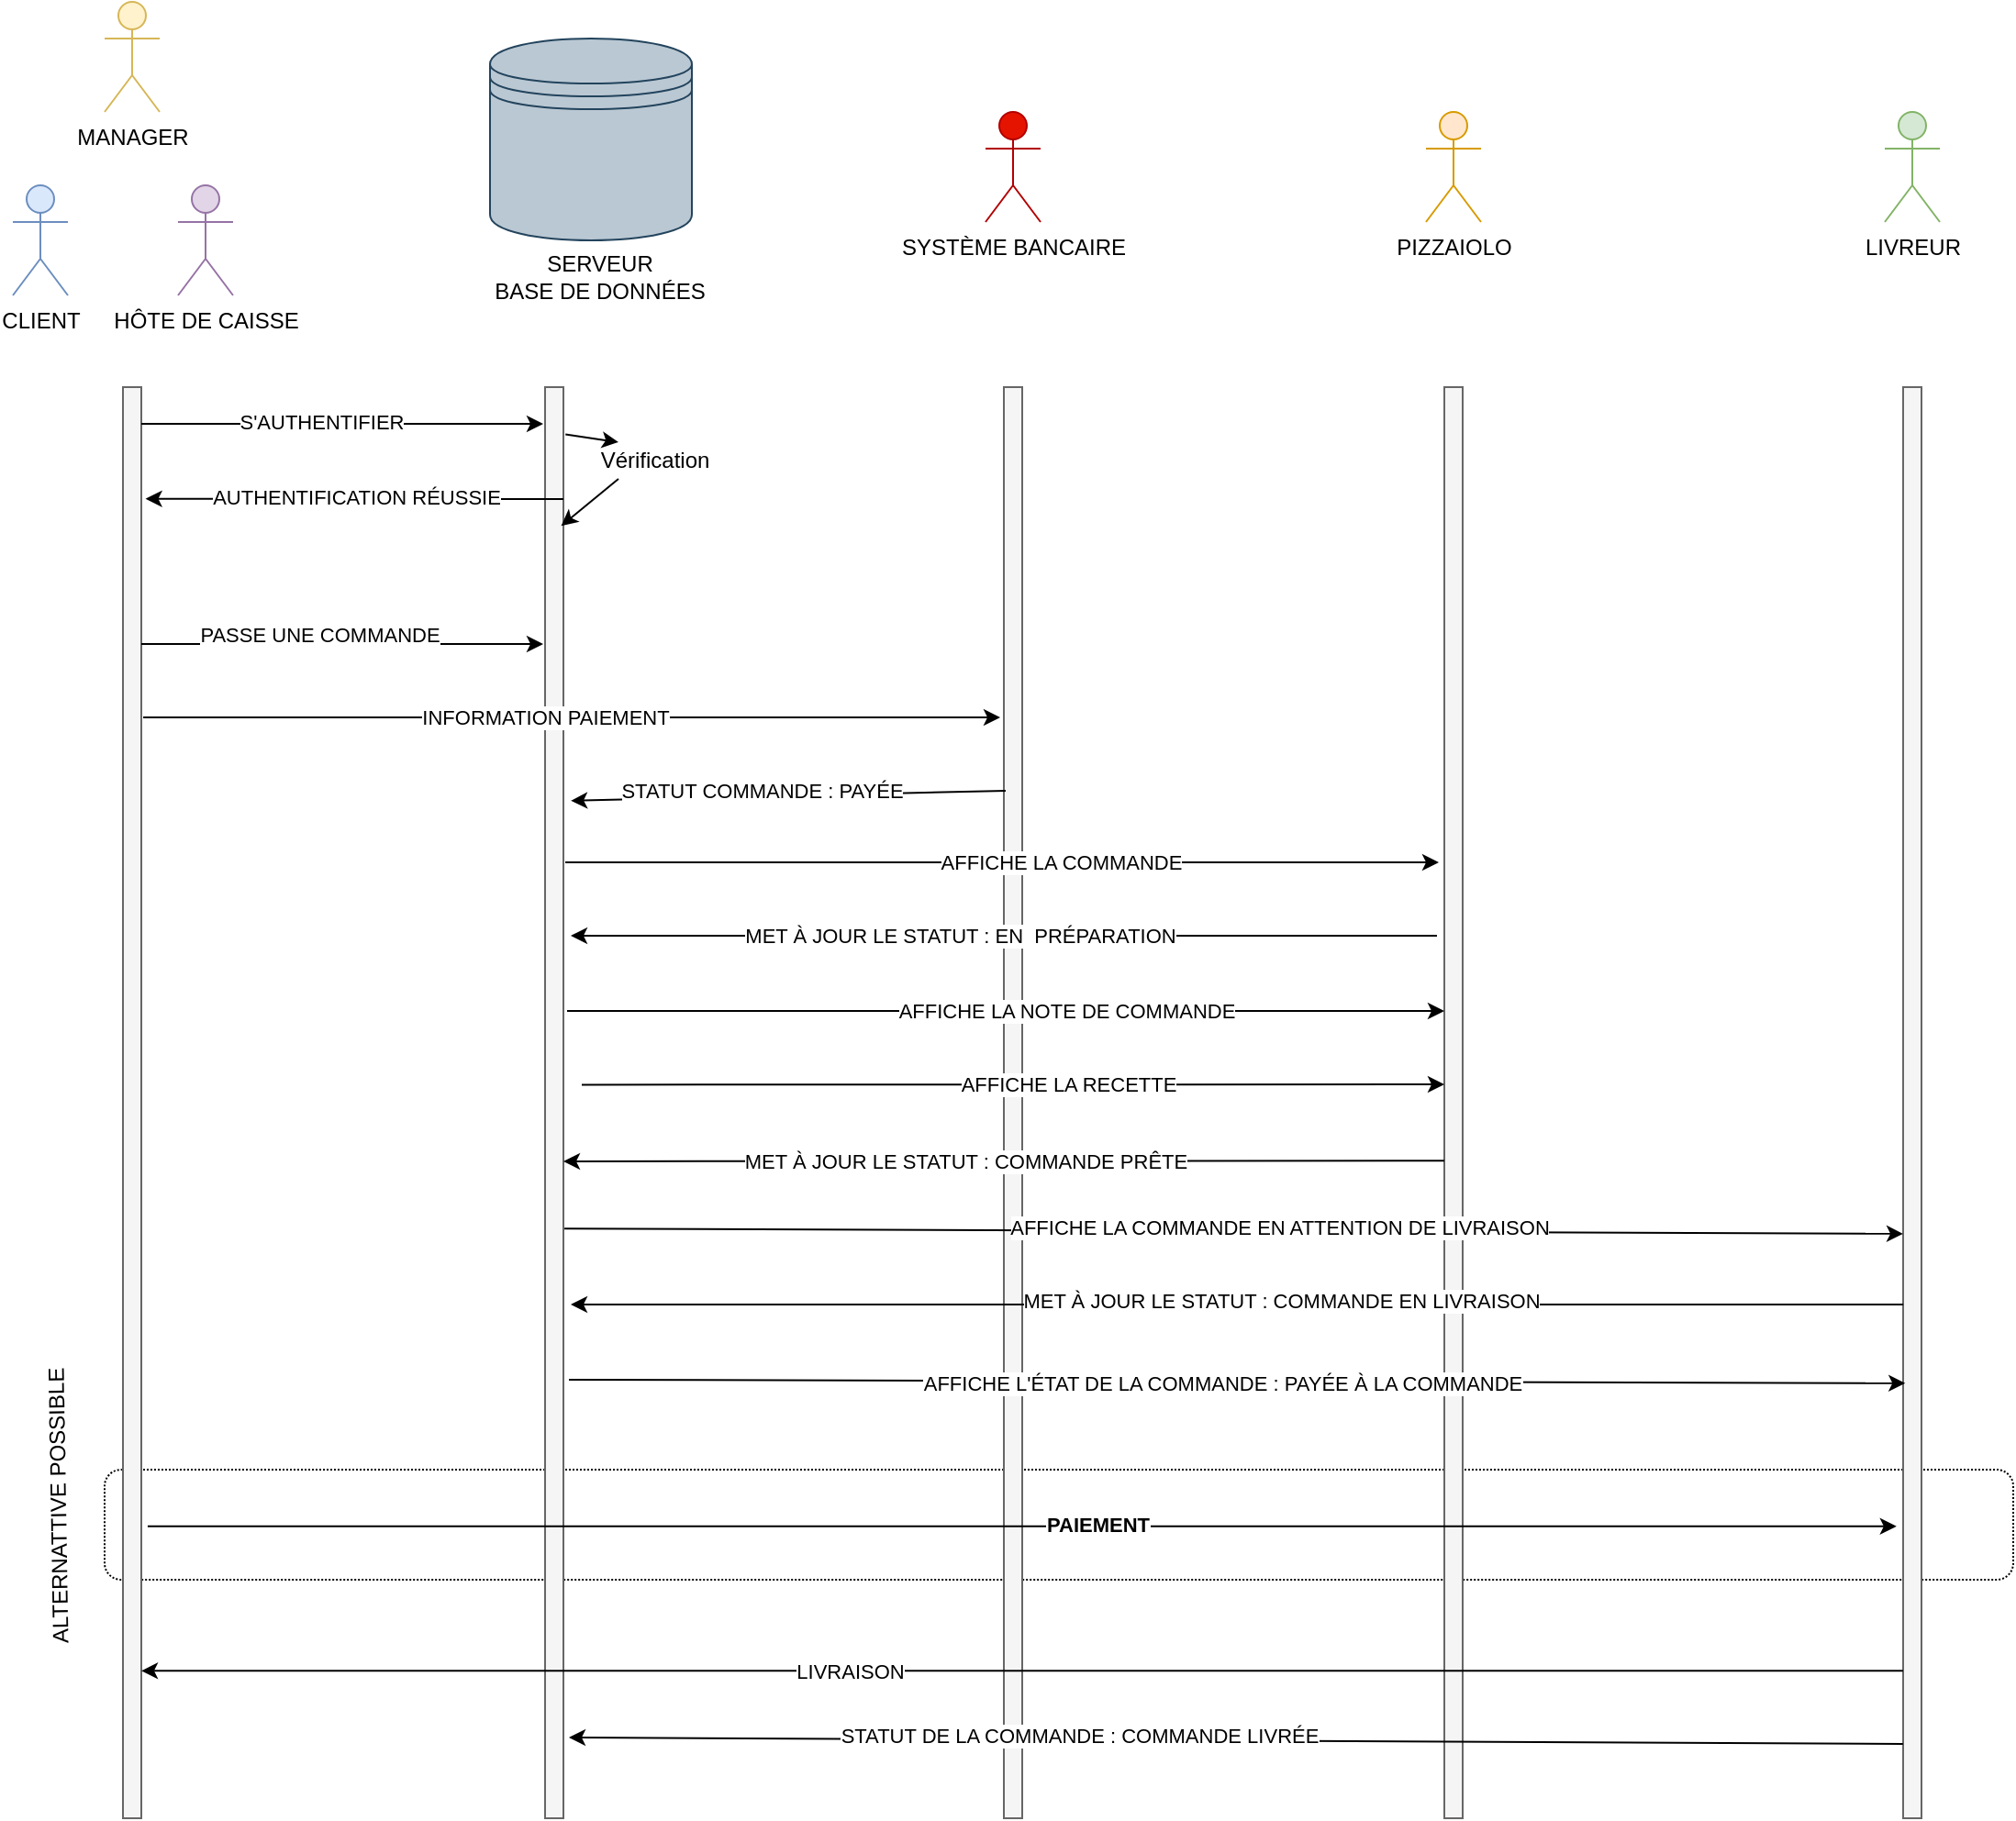<mxfile version="13.3.5" type="github">
  <diagram id="z9IjnxbGLv4WJxgL45KA" name="Page-1">
    <mxGraphModel dx="1113" dy="624" grid="1" gridSize="10" guides="1" tooltips="1" connect="1" arrows="1" fold="1" page="1" pageScale="1" pageWidth="827" pageHeight="1169" math="0" shadow="0">
      <root>
        <mxCell id="0" />
        <mxCell id="1" parent="0" />
        <mxCell id="YTkOEfqqr1IpD95FYDRK-61" value="" style="rounded=1;whiteSpace=wrap;html=1;fillColor=none;dashed=1;dashPattern=1 1;" vertex="1" parent="1">
          <mxGeometry x="80" y="850" width="1040" height="60" as="geometry" />
        </mxCell>
        <mxCell id="YTkOEfqqr1IpD95FYDRK-1" value="MANAGER" style="shape=umlActor;verticalLabelPosition=bottom;labelBackgroundColor=#ffffff;verticalAlign=top;html=1;outlineConnect=0;fillColor=#fff2cc;strokeColor=#d6b656;" vertex="1" parent="1">
          <mxGeometry x="80" y="50" width="30" height="60" as="geometry" />
        </mxCell>
        <mxCell id="YTkOEfqqr1IpD95FYDRK-2" value="CLIENT" style="shape=umlActor;verticalLabelPosition=bottom;labelBackgroundColor=#ffffff;verticalAlign=top;html=1;outlineConnect=0;fillColor=#dae8fc;strokeColor=#6c8ebf;" vertex="1" parent="1">
          <mxGeometry x="30" y="150" width="30" height="60" as="geometry" />
        </mxCell>
        <mxCell id="YTkOEfqqr1IpD95FYDRK-3" value="HÔTE DE CAISSE" style="shape=umlActor;verticalLabelPosition=bottom;labelBackgroundColor=#ffffff;verticalAlign=top;html=1;outlineConnect=0;fillColor=#e1d5e7;strokeColor=#9673a6;" vertex="1" parent="1">
          <mxGeometry x="120" y="150" width="30" height="60" as="geometry" />
        </mxCell>
        <mxCell id="YTkOEfqqr1IpD95FYDRK-5" value="" style="rounded=0;whiteSpace=wrap;html=1;fillColor=#f5f5f5;strokeColor=#666666;fontColor=#333333;" vertex="1" parent="1">
          <mxGeometry x="90" y="260" width="10" height="780" as="geometry" />
        </mxCell>
        <mxCell id="YTkOEfqqr1IpD95FYDRK-6" value="" style="rounded=0;whiteSpace=wrap;html=1;fillColor=#f5f5f5;strokeColor=#666666;fontColor=#333333;" vertex="1" parent="1">
          <mxGeometry x="320" y="260" width="10" height="780" as="geometry" />
        </mxCell>
        <mxCell id="YTkOEfqqr1IpD95FYDRK-7" value="" style="shape=datastore;whiteSpace=wrap;html=1;aspect=fixed;fillColor=#bac8d3;strokeColor=#23445d;" vertex="1" parent="1">
          <mxGeometry x="290" y="70" width="110" height="110" as="geometry" />
        </mxCell>
        <mxCell id="YTkOEfqqr1IpD95FYDRK-8" value="SERVEUR&lt;br&gt;BASE DE DONNÉES" style="text;html=1;strokeColor=none;fillColor=none;align=center;verticalAlign=middle;whiteSpace=wrap;rounded=0;" vertex="1" parent="1">
          <mxGeometry x="280" y="190" width="140" height="20" as="geometry" />
        </mxCell>
        <mxCell id="YTkOEfqqr1IpD95FYDRK-9" value="" style="rounded=0;whiteSpace=wrap;html=1;fillColor=#f5f5f5;strokeColor=#666666;fontColor=#333333;" vertex="1" parent="1">
          <mxGeometry x="570" y="260" width="10" height="780" as="geometry" />
        </mxCell>
        <mxCell id="YTkOEfqqr1IpD95FYDRK-10" value="&lt;font style=&quot;font-size: 12px&quot; color=&quot;#000000&quot;&gt;SYSTÈME BANCAIRE&lt;/font&gt;" style="shape=umlActor;verticalLabelPosition=bottom;labelBackgroundColor=#ffffff;verticalAlign=top;html=1;outlineConnect=0;fillColor=#e51400;strokeColor=#B20000;fontColor=#ffffff;" vertex="1" parent="1">
          <mxGeometry x="560" y="110" width="30" height="60" as="geometry" />
        </mxCell>
        <mxCell id="YTkOEfqqr1IpD95FYDRK-17" value="" style="rounded=0;whiteSpace=wrap;html=1;fillColor=#f5f5f5;strokeColor=#666666;fontColor=#333333;" vertex="1" parent="1">
          <mxGeometry x="810" y="260" width="10" height="780" as="geometry" />
        </mxCell>
        <mxCell id="YTkOEfqqr1IpD95FYDRK-18" value="&lt;font style=&quot;font-size: 12px&quot; color=&quot;#000000&quot;&gt;PIZZAIOLO&lt;/font&gt;" style="shape=umlActor;verticalLabelPosition=bottom;labelBackgroundColor=#ffffff;verticalAlign=top;html=1;outlineConnect=0;fillColor=#ffe6cc;strokeColor=#d79b00;" vertex="1" parent="1">
          <mxGeometry x="800" y="110" width="30" height="60" as="geometry" />
        </mxCell>
        <mxCell id="YTkOEfqqr1IpD95FYDRK-19" value="&lt;font style=&quot;font-size: 12px&quot; color=&quot;#000000&quot;&gt;LIVREUR&lt;/font&gt;" style="shape=umlActor;verticalLabelPosition=bottom;labelBackgroundColor=#ffffff;verticalAlign=top;html=1;outlineConnect=0;fillColor=#d5e8d4;strokeColor=#82b366;" vertex="1" parent="1">
          <mxGeometry x="1050" y="110" width="30" height="60" as="geometry" />
        </mxCell>
        <mxCell id="YTkOEfqqr1IpD95FYDRK-20" value="" style="rounded=0;whiteSpace=wrap;html=1;fillColor=#f5f5f5;strokeColor=#666666;fontColor=#333333;" vertex="1" parent="1">
          <mxGeometry x="1060" y="260" width="10" height="780" as="geometry" />
        </mxCell>
        <mxCell id="YTkOEfqqr1IpD95FYDRK-21" value="" style="endArrow=classic;html=1;" edge="1" parent="1">
          <mxGeometry width="50" height="50" relative="1" as="geometry">
            <mxPoint x="100" y="280" as="sourcePoint" />
            <mxPoint x="319" y="280" as="targetPoint" />
          </mxGeometry>
        </mxCell>
        <mxCell id="YTkOEfqqr1IpD95FYDRK-22" value="S&#39;AUTHENTIFIER" style="edgeLabel;html=1;align=center;verticalAlign=middle;resizable=0;points=[];" vertex="1" connectable="0" parent="YTkOEfqqr1IpD95FYDRK-21">
          <mxGeometry x="-0.108" y="1" relative="1" as="geometry">
            <mxPoint as="offset" />
          </mxGeometry>
        </mxCell>
        <mxCell id="YTkOEfqqr1IpD95FYDRK-23" value="" style="endArrow=classic;html=1;entryX=1.229;entryY=0.078;entryDx=0;entryDy=0;entryPerimeter=0;" edge="1" parent="1" target="YTkOEfqqr1IpD95FYDRK-5">
          <mxGeometry width="50" height="50" relative="1" as="geometry">
            <mxPoint x="330" y="321" as="sourcePoint" />
            <mxPoint x="480" y="310" as="targetPoint" />
          </mxGeometry>
        </mxCell>
        <mxCell id="YTkOEfqqr1IpD95FYDRK-24" value="AUTHENTIFICATION RÉUSSIE" style="edgeLabel;html=1;align=center;verticalAlign=middle;resizable=0;points=[];" vertex="1" connectable="0" parent="YTkOEfqqr1IpD95FYDRK-23">
          <mxGeometry x="0.003" y="-1" relative="1" as="geometry">
            <mxPoint x="1" as="offset" />
          </mxGeometry>
        </mxCell>
        <mxCell id="YTkOEfqqr1IpD95FYDRK-26" value="" style="endArrow=classic;html=1;entryX=0.876;entryY=0.097;entryDx=0;entryDy=0;entryPerimeter=0;" edge="1" parent="1" target="YTkOEfqqr1IpD95FYDRK-6">
          <mxGeometry width="50" height="50" relative="1" as="geometry">
            <mxPoint x="360" y="310" as="sourcePoint" />
            <mxPoint x="400" y="310" as="targetPoint" />
          </mxGeometry>
        </mxCell>
        <mxCell id="YTkOEfqqr1IpD95FYDRK-27" value="" style="endArrow=classic;html=1;exitX=1.112;exitY=0.033;exitDx=0;exitDy=0;exitPerimeter=0;" edge="1" parent="1" source="YTkOEfqqr1IpD95FYDRK-6">
          <mxGeometry width="50" height="50" relative="1" as="geometry">
            <mxPoint x="350" y="360" as="sourcePoint" />
            <mxPoint x="360" y="290" as="targetPoint" />
          </mxGeometry>
        </mxCell>
        <mxCell id="YTkOEfqqr1IpD95FYDRK-28" value="Vérification" style="text;html=1;strokeColor=none;fillColor=none;align=center;verticalAlign=middle;whiteSpace=wrap;rounded=0;" vertex="1" parent="1">
          <mxGeometry x="360" y="290" width="40" height="20" as="geometry" />
        </mxCell>
        <mxCell id="YTkOEfqqr1IpD95FYDRK-29" value="" style="endArrow=classic;html=1;" edge="1" parent="1">
          <mxGeometry width="50" height="50" relative="1" as="geometry">
            <mxPoint x="100" y="400" as="sourcePoint" />
            <mxPoint x="319" y="400" as="targetPoint" />
          </mxGeometry>
        </mxCell>
        <mxCell id="YTkOEfqqr1IpD95FYDRK-32" value="PASSE UNE COMMANDE" style="edgeLabel;html=1;align=center;verticalAlign=middle;resizable=0;points=[];" vertex="1" connectable="0" parent="YTkOEfqqr1IpD95FYDRK-29">
          <mxGeometry x="-0.118" y="5" relative="1" as="geometry">
            <mxPoint as="offset" />
          </mxGeometry>
        </mxCell>
        <mxCell id="YTkOEfqqr1IpD95FYDRK-33" value="" style="endArrow=classic;html=1;" edge="1" parent="1">
          <mxGeometry width="50" height="50" relative="1" as="geometry">
            <mxPoint x="101" y="440" as="sourcePoint" />
            <mxPoint x="568" y="440" as="targetPoint" />
          </mxGeometry>
        </mxCell>
        <mxCell id="YTkOEfqqr1IpD95FYDRK-34" value="INFORMATION PAIEMENT" style="edgeLabel;html=1;align=center;verticalAlign=middle;resizable=0;points=[];" vertex="1" connectable="0" parent="YTkOEfqqr1IpD95FYDRK-33">
          <mxGeometry x="0.225" relative="1" as="geometry">
            <mxPoint x="-66.88" as="offset" />
          </mxGeometry>
        </mxCell>
        <mxCell id="YTkOEfqqr1IpD95FYDRK-35" value="" style="endArrow=classic;html=1;entryX=1.406;entryY=0.289;entryDx=0;entryDy=0;entryPerimeter=0;" edge="1" parent="1" target="YTkOEfqqr1IpD95FYDRK-6">
          <mxGeometry width="50" height="50" relative="1" as="geometry">
            <mxPoint x="571" y="480" as="sourcePoint" />
            <mxPoint x="400" y="460" as="targetPoint" />
          </mxGeometry>
        </mxCell>
        <mxCell id="YTkOEfqqr1IpD95FYDRK-36" value="STATUT COMMANDE : PAYÉE" style="edgeLabel;html=1;align=center;verticalAlign=middle;resizable=0;points=[];" vertex="1" connectable="0" parent="YTkOEfqqr1IpD95FYDRK-35">
          <mxGeometry x="0.125" y="-3" relative="1" as="geometry">
            <mxPoint as="offset" />
          </mxGeometry>
        </mxCell>
        <mxCell id="YTkOEfqqr1IpD95FYDRK-37" value="" style="endArrow=classic;html=1;" edge="1" parent="1">
          <mxGeometry width="50" height="50" relative="1" as="geometry">
            <mxPoint x="331" y="519" as="sourcePoint" />
            <mxPoint x="807" y="519" as="targetPoint" />
          </mxGeometry>
        </mxCell>
        <mxCell id="YTkOEfqqr1IpD95FYDRK-38" value="AFFICHE LA COMMANDE" style="edgeLabel;html=1;align=center;verticalAlign=middle;resizable=0;points=[];" vertex="1" connectable="0" parent="YTkOEfqqr1IpD95FYDRK-37">
          <mxGeometry x="0.782" y="5" relative="1" as="geometry">
            <mxPoint x="-154.06" y="5.2" as="offset" />
          </mxGeometry>
        </mxCell>
        <mxCell id="YTkOEfqqr1IpD95FYDRK-39" value="" style="endArrow=classic;html=1;" edge="1" parent="1">
          <mxGeometry width="50" height="50" relative="1" as="geometry">
            <mxPoint x="806" y="559" as="sourcePoint" />
            <mxPoint x="334" y="559" as="targetPoint" />
          </mxGeometry>
        </mxCell>
        <mxCell id="YTkOEfqqr1IpD95FYDRK-43" value="MET À JOUR LE STATUT : EN&amp;nbsp; PRÉPARATION" style="edgeLabel;html=1;align=center;verticalAlign=middle;resizable=0;points=[];" vertex="1" connectable="0" parent="YTkOEfqqr1IpD95FYDRK-39">
          <mxGeometry x="0.109" relative="1" as="geometry">
            <mxPoint x="1" as="offset" />
          </mxGeometry>
        </mxCell>
        <mxCell id="YTkOEfqqr1IpD95FYDRK-44" value="" style="endArrow=none;html=1;entryX=-0.182;entryY=0.566;entryDx=0;entryDy=0;entryPerimeter=0;startArrow=classic;startFill=1;endFill=0;exitX=1;exitY=0.541;exitDx=0;exitDy=0;exitPerimeter=0;" edge="1" parent="1" source="YTkOEfqqr1IpD95FYDRK-6">
          <mxGeometry width="50" height="50" relative="1" as="geometry">
            <mxPoint x="340" y="682" as="sourcePoint" />
            <mxPoint x="810.0" y="681.6" as="targetPoint" />
          </mxGeometry>
        </mxCell>
        <mxCell id="YTkOEfqqr1IpD95FYDRK-45" value="MET À JOUR LE STATUT : COMMANDE PRÊTE" style="edgeLabel;html=1;align=center;verticalAlign=middle;resizable=0;points=[];" vertex="1" connectable="0" parent="YTkOEfqqr1IpD95FYDRK-44">
          <mxGeometry x="-0.088" relative="1" as="geometry">
            <mxPoint as="offset" />
          </mxGeometry>
        </mxCell>
        <mxCell id="YTkOEfqqr1IpD95FYDRK-46" value="" style="endArrow=classic;html=1;entryX=-0.535;entryY=0.433;entryDx=0;entryDy=0;entryPerimeter=0;" edge="1" parent="1">
          <mxGeometry width="50" height="50" relative="1" as="geometry">
            <mxPoint x="332" y="600" as="sourcePoint" />
            <mxPoint x="810.0" y="600" as="targetPoint" />
          </mxGeometry>
        </mxCell>
        <mxCell id="YTkOEfqqr1IpD95FYDRK-47" value="AFFICHE LA NOTE DE COMMANDE" style="edgeLabel;html=1;align=center;verticalAlign=middle;resizable=0;points=[];" vertex="1" connectable="0" parent="YTkOEfqqr1IpD95FYDRK-46">
          <mxGeometry x="0.782" y="5" relative="1" as="geometry">
            <mxPoint x="-154.06" y="5.2" as="offset" />
          </mxGeometry>
        </mxCell>
        <mxCell id="YTkOEfqqr1IpD95FYDRK-48" value="" style="endArrow=classic;html=1;exitX=1;exitY=0.567;exitDx=0;exitDy=0;exitPerimeter=0;entryX=-0.535;entryY=0.433;entryDx=0;entryDy=0;entryPerimeter=0;" edge="1" parent="1">
          <mxGeometry width="50" height="50" relative="1" as="geometry">
            <mxPoint x="340" y="640.2" as="sourcePoint" />
            <mxPoint x="810" y="640.0" as="targetPoint" />
          </mxGeometry>
        </mxCell>
        <mxCell id="YTkOEfqqr1IpD95FYDRK-49" value="AFFICHE LA RECETTE" style="edgeLabel;html=1;align=center;verticalAlign=middle;resizable=0;points=[];" vertex="1" connectable="0" parent="YTkOEfqqr1IpD95FYDRK-48">
          <mxGeometry x="0.782" y="5" relative="1" as="geometry">
            <mxPoint x="-154.06" y="5.2" as="offset" />
          </mxGeometry>
        </mxCell>
        <mxCell id="YTkOEfqqr1IpD95FYDRK-50" value="" style="endArrow=classic;html=1;entryX=-0.594;entryY=0.772;entryDx=0;entryDy=0;entryPerimeter=0;exitX=1.053;exitY=0.588;exitDx=0;exitDy=0;exitPerimeter=0;" edge="1" parent="1" source="YTkOEfqqr1IpD95FYDRK-6">
          <mxGeometry width="50" height="50" relative="1" as="geometry">
            <mxPoint x="347.06" y="722.64" as="sourcePoint" />
            <mxPoint x="1060" y="721.44" as="targetPoint" />
          </mxGeometry>
        </mxCell>
        <mxCell id="YTkOEfqqr1IpD95FYDRK-51" value="AFFICHE LA COMMANDE EN ATTENTION DE LIVRAISON" style="edgeLabel;html=1;align=center;verticalAlign=middle;resizable=0;points=[];" vertex="1" connectable="0" parent="YTkOEfqqr1IpD95FYDRK-50">
          <mxGeometry x="0.066" y="2" relative="1" as="geometry">
            <mxPoint as="offset" />
          </mxGeometry>
        </mxCell>
        <mxCell id="YTkOEfqqr1IpD95FYDRK-52" value="" style="endArrow=none;html=1;entryX=-0.594;entryY=0.772;entryDx=0;entryDy=0;entryPerimeter=0;endFill=0;startArrow=classic;startFill=1;" edge="1" parent="1">
          <mxGeometry width="50" height="50" relative="1" as="geometry">
            <mxPoint x="334" y="760" as="sourcePoint" />
            <mxPoint x="1060.06" y="760.0" as="targetPoint" />
          </mxGeometry>
        </mxCell>
        <mxCell id="YTkOEfqqr1IpD95FYDRK-53" value="MET À JOUR LE STATUT : COMMANDE EN LIVRAISON" style="edgeLabel;html=1;align=center;verticalAlign=middle;resizable=0;points=[];" vertex="1" connectable="0" parent="YTkOEfqqr1IpD95FYDRK-52">
          <mxGeometry x="0.066" y="2" relative="1" as="geometry">
            <mxPoint as="offset" />
          </mxGeometry>
        </mxCell>
        <mxCell id="YTkOEfqqr1IpD95FYDRK-54" value="" style="endArrow=classic;html=1;entryX=0.112;entryY=0.696;entryDx=0;entryDy=0;entryPerimeter=0;" edge="1" parent="1" target="YTkOEfqqr1IpD95FYDRK-20">
          <mxGeometry width="50" height="50" relative="1" as="geometry">
            <mxPoint x="333" y="801" as="sourcePoint" />
            <mxPoint x="670" y="720" as="targetPoint" />
          </mxGeometry>
        </mxCell>
        <mxCell id="YTkOEfqqr1IpD95FYDRK-57" value="AFFICHE L&#39;ÉTAT DE LA COMMANDE : PAYÉE À LA COMMANDE" style="edgeLabel;html=1;align=center;verticalAlign=middle;resizable=0;points=[];" vertex="1" connectable="0" parent="YTkOEfqqr1IpD95FYDRK-54">
          <mxGeometry x="-0.105" y="-1" relative="1" as="geometry">
            <mxPoint x="30.06" as="offset" />
          </mxGeometry>
        </mxCell>
        <mxCell id="YTkOEfqqr1IpD95FYDRK-63" value="ALTERNATTIVE POSSIBLE" style="text;html=1;align=center;verticalAlign=middle;resizable=0;points=[];autosize=1;rotation=-91;" vertex="1" parent="1">
          <mxGeometry x="-30" y="860" width="170" height="20" as="geometry" />
        </mxCell>
        <mxCell id="YTkOEfqqr1IpD95FYDRK-65" value="" style="endArrow=classic;html=1;entryX=-0.359;entryY=0.796;entryDx=0;entryDy=0;entryPerimeter=0;exitX=1.347;exitY=0.796;exitDx=0;exitDy=0;exitPerimeter=0;" edge="1" parent="1" source="YTkOEfqqr1IpD95FYDRK-5" target="YTkOEfqqr1IpD95FYDRK-20">
          <mxGeometry width="50" height="50" relative="1" as="geometry">
            <mxPoint x="110" y="881" as="sourcePoint" />
            <mxPoint x="580" y="790" as="targetPoint" />
          </mxGeometry>
        </mxCell>
        <mxCell id="YTkOEfqqr1IpD95FYDRK-66" value="&lt;b&gt;PAIEMENT&lt;/b&gt;" style="edgeLabel;html=1;align=center;verticalAlign=middle;resizable=0;points=[];" vertex="1" connectable="0" parent="YTkOEfqqr1IpD95FYDRK-65">
          <mxGeometry x="0.086" y="1" relative="1" as="geometry">
            <mxPoint as="offset" />
          </mxGeometry>
        </mxCell>
        <mxCell id="YTkOEfqqr1IpD95FYDRK-67" value="" style="endArrow=classic;html=1;entryX=1;entryY=0.897;entryDx=0;entryDy=0;entryPerimeter=0;exitX=-0.006;exitY=0.897;exitDx=0;exitDy=0;exitPerimeter=0;" edge="1" parent="1" source="YTkOEfqqr1IpD95FYDRK-20" target="YTkOEfqqr1IpD95FYDRK-5">
          <mxGeometry width="50" height="50" relative="1" as="geometry">
            <mxPoint x="540" y="900" as="sourcePoint" />
            <mxPoint x="590" y="850" as="targetPoint" />
          </mxGeometry>
        </mxCell>
        <mxCell id="YTkOEfqqr1IpD95FYDRK-68" value="LIVRAISON" style="edgeLabel;html=1;align=center;verticalAlign=middle;resizable=0;points=[];" vertex="1" connectable="0" parent="YTkOEfqqr1IpD95FYDRK-67">
          <mxGeometry x="0.196" relative="1" as="geometry">
            <mxPoint as="offset" />
          </mxGeometry>
        </mxCell>
        <mxCell id="YTkOEfqqr1IpD95FYDRK-69" value="" style="endArrow=classic;html=1;exitX=-0.006;exitY=0.948;exitDx=0;exitDy=0;exitPerimeter=0;" edge="1" parent="1" source="YTkOEfqqr1IpD95FYDRK-20">
          <mxGeometry width="50" height="50" relative="1" as="geometry">
            <mxPoint x="540" y="1170" as="sourcePoint" />
            <mxPoint x="333" y="996" as="targetPoint" />
          </mxGeometry>
        </mxCell>
        <mxCell id="YTkOEfqqr1IpD95FYDRK-70" value="STATUT DE LA COMMANDE : COMMANDE LIVRÉE" style="edgeLabel;html=1;align=center;verticalAlign=middle;resizable=0;points=[];" vertex="1" connectable="0" parent="YTkOEfqqr1IpD95FYDRK-69">
          <mxGeometry x="0.235" y="-3" relative="1" as="geometry">
            <mxPoint as="offset" />
          </mxGeometry>
        </mxCell>
      </root>
    </mxGraphModel>
  </diagram>
</mxfile>
